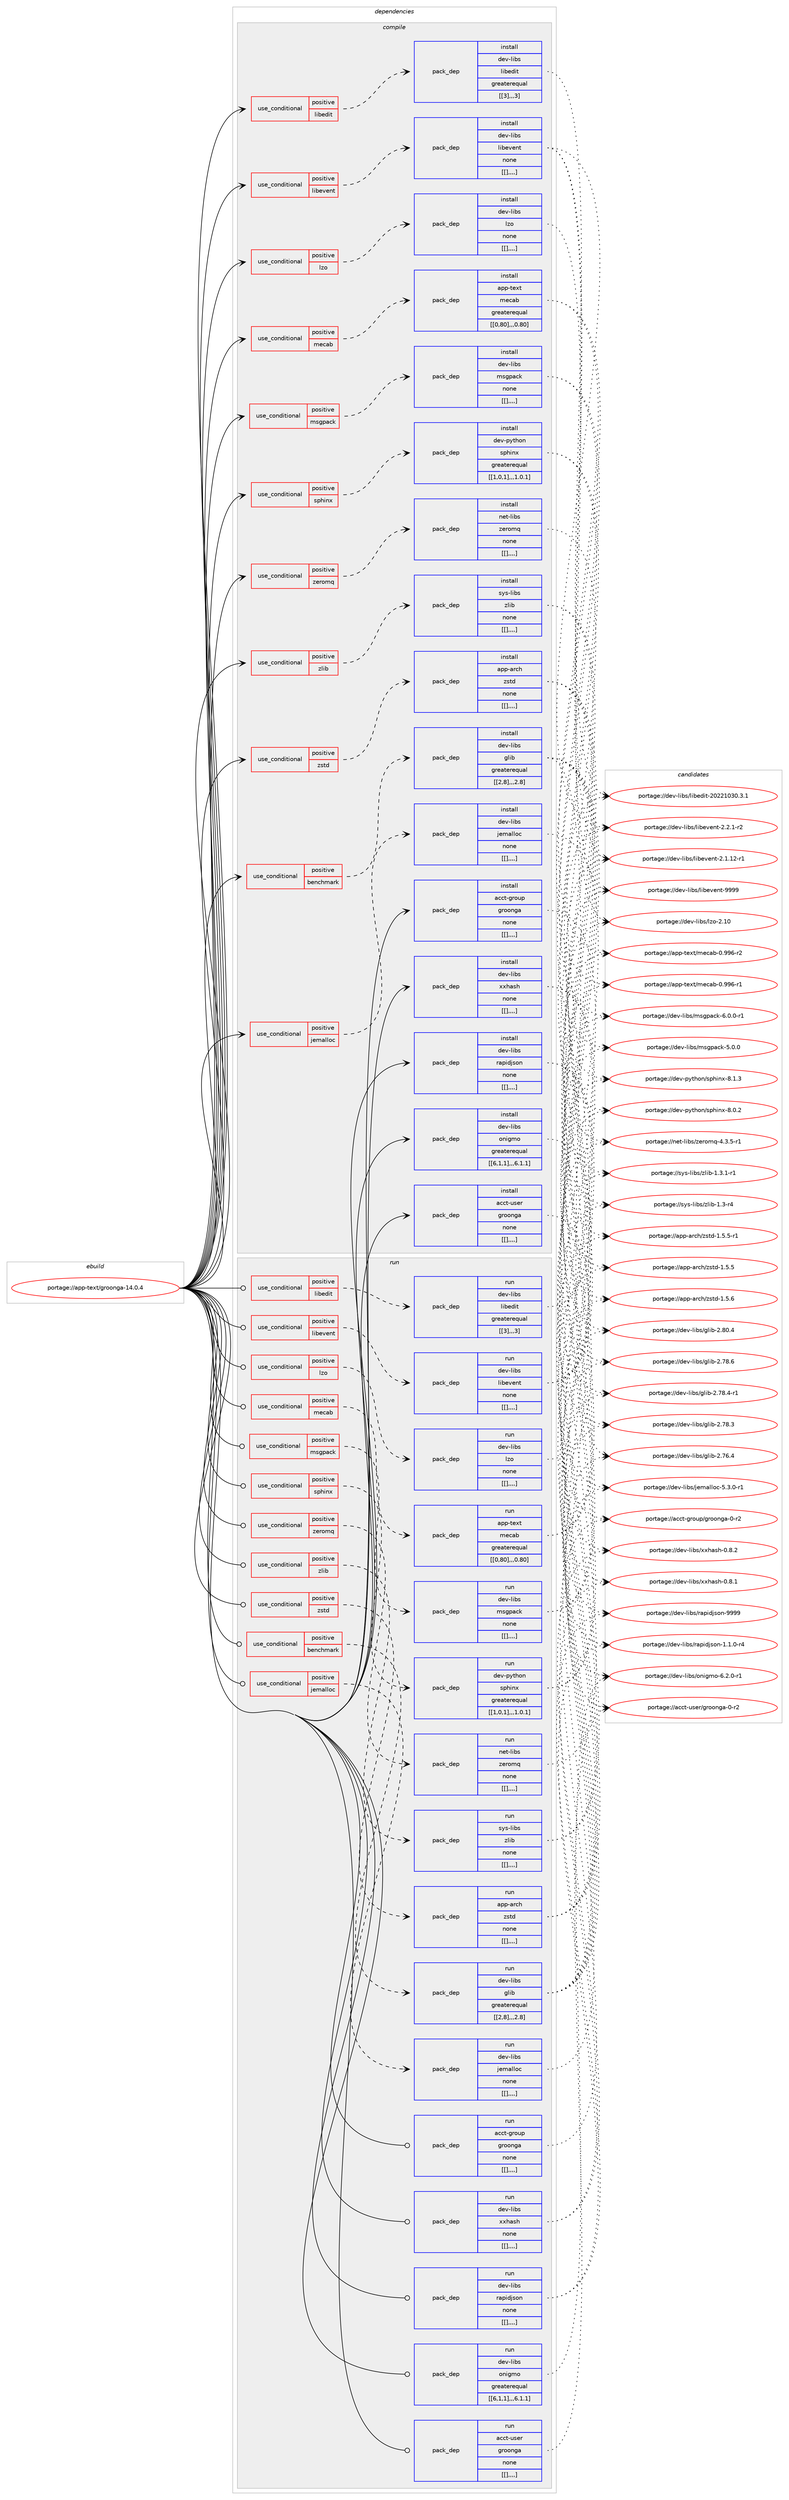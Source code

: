 digraph prolog {

# *************
# Graph options
# *************

newrank=true;
concentrate=true;
compound=true;
graph [rankdir=LR,fontname=Helvetica,fontsize=10,ranksep=1.5];#, ranksep=2.5, nodesep=0.2];
edge  [arrowhead=vee];
node  [fontname=Helvetica,fontsize=10];

# **********
# The ebuild
# **********

subgraph cluster_leftcol {
color=gray;
label=<<i>ebuild</i>>;
id [label="portage://app-text/groonga-14.0.4", color=red, width=4, href="../app-text/groonga-14.0.4.svg"];
}

# ****************
# The dependencies
# ****************

subgraph cluster_midcol {
color=gray;
label=<<i>dependencies</i>>;
subgraph cluster_compile {
fillcolor="#eeeeee";
style=filled;
label=<<i>compile</i>>;
subgraph cond16389 {
dependency57537 [label=<<TABLE BORDER="0" CELLBORDER="1" CELLSPACING="0" CELLPADDING="4"><TR><TD ROWSPAN="3" CELLPADDING="10">use_conditional</TD></TR><TR><TD>positive</TD></TR><TR><TD>benchmark</TD></TR></TABLE>>, shape=none, color=red];
subgraph pack40631 {
dependency57577 [label=<<TABLE BORDER="0" CELLBORDER="1" CELLSPACING="0" CELLPADDING="4" WIDTH="220"><TR><TD ROWSPAN="6" CELLPADDING="30">pack_dep</TD></TR><TR><TD WIDTH="110">install</TD></TR><TR><TD>dev-libs</TD></TR><TR><TD>glib</TD></TR><TR><TD>greaterequal</TD></TR><TR><TD>[[2,8],,,2.8]</TD></TR></TABLE>>, shape=none, color=blue];
}
dependency57537:e -> dependency57577:w [weight=20,style="dashed",arrowhead="vee"];
}
id:e -> dependency57537:w [weight=20,style="solid",arrowhead="vee"];
subgraph cond16401 {
dependency57669 [label=<<TABLE BORDER="0" CELLBORDER="1" CELLSPACING="0" CELLPADDING="4"><TR><TD ROWSPAN="3" CELLPADDING="10">use_conditional</TD></TR><TR><TD>positive</TD></TR><TR><TD>jemalloc</TD></TR></TABLE>>, shape=none, color=red];
subgraph pack40708 {
dependency57676 [label=<<TABLE BORDER="0" CELLBORDER="1" CELLSPACING="0" CELLPADDING="4" WIDTH="220"><TR><TD ROWSPAN="6" CELLPADDING="30">pack_dep</TD></TR><TR><TD WIDTH="110">install</TD></TR><TR><TD>dev-libs</TD></TR><TR><TD>jemalloc</TD></TR><TR><TD>none</TD></TR><TR><TD>[[],,,,]</TD></TR></TABLE>>, shape=none, color=blue];
}
dependency57669:e -> dependency57676:w [weight=20,style="dashed",arrowhead="vee"];
}
id:e -> dependency57669:w [weight=20,style="solid",arrowhead="vee"];
subgraph cond16416 {
dependency57767 [label=<<TABLE BORDER="0" CELLBORDER="1" CELLSPACING="0" CELLPADDING="4"><TR><TD ROWSPAN="3" CELLPADDING="10">use_conditional</TD></TR><TR><TD>positive</TD></TR><TR><TD>libedit</TD></TR></TABLE>>, shape=none, color=red];
subgraph pack40787 {
dependency57794 [label=<<TABLE BORDER="0" CELLBORDER="1" CELLSPACING="0" CELLPADDING="4" WIDTH="220"><TR><TD ROWSPAN="6" CELLPADDING="30">pack_dep</TD></TR><TR><TD WIDTH="110">install</TD></TR><TR><TD>dev-libs</TD></TR><TR><TD>libedit</TD></TR><TR><TD>greaterequal</TD></TR><TR><TD>[[3],,,3]</TD></TR></TABLE>>, shape=none, color=blue];
}
dependency57767:e -> dependency57794:w [weight=20,style="dashed",arrowhead="vee"];
}
id:e -> dependency57767:w [weight=20,style="solid",arrowhead="vee"];
subgraph cond16454 {
dependency57982 [label=<<TABLE BORDER="0" CELLBORDER="1" CELLSPACING="0" CELLPADDING="4"><TR><TD ROWSPAN="3" CELLPADDING="10">use_conditional</TD></TR><TR><TD>positive</TD></TR><TR><TD>libevent</TD></TR></TABLE>>, shape=none, color=red];
subgraph pack41063 {
dependency58114 [label=<<TABLE BORDER="0" CELLBORDER="1" CELLSPACING="0" CELLPADDING="4" WIDTH="220"><TR><TD ROWSPAN="6" CELLPADDING="30">pack_dep</TD></TR><TR><TD WIDTH="110">install</TD></TR><TR><TD>dev-libs</TD></TR><TR><TD>libevent</TD></TR><TR><TD>none</TD></TR><TR><TD>[[],,,,]</TD></TR></TABLE>>, shape=none, color=blue];
}
dependency57982:e -> dependency58114:w [weight=20,style="dashed",arrowhead="vee"];
}
id:e -> dependency57982:w [weight=20,style="solid",arrowhead="vee"];
subgraph cond16538 {
dependency58428 [label=<<TABLE BORDER="0" CELLBORDER="1" CELLSPACING="0" CELLPADDING="4"><TR><TD ROWSPAN="3" CELLPADDING="10">use_conditional</TD></TR><TR><TD>positive</TD></TR><TR><TD>lzo</TD></TR></TABLE>>, shape=none, color=red];
subgraph pack41349 {
dependency58469 [label=<<TABLE BORDER="0" CELLBORDER="1" CELLSPACING="0" CELLPADDING="4" WIDTH="220"><TR><TD ROWSPAN="6" CELLPADDING="30">pack_dep</TD></TR><TR><TD WIDTH="110">install</TD></TR><TR><TD>dev-libs</TD></TR><TR><TD>lzo</TD></TR><TR><TD>none</TD></TR><TR><TD>[[],,,,]</TD></TR></TABLE>>, shape=none, color=blue];
}
dependency58428:e -> dependency58469:w [weight=20,style="dashed",arrowhead="vee"];
}
id:e -> dependency58428:w [weight=20,style="solid",arrowhead="vee"];
subgraph cond16553 {
dependency58517 [label=<<TABLE BORDER="0" CELLBORDER="1" CELLSPACING="0" CELLPADDING="4"><TR><TD ROWSPAN="3" CELLPADDING="10">use_conditional</TD></TR><TR><TD>positive</TD></TR><TR><TD>mecab</TD></TR></TABLE>>, shape=none, color=red];
subgraph pack41483 {
dependency58636 [label=<<TABLE BORDER="0" CELLBORDER="1" CELLSPACING="0" CELLPADDING="4" WIDTH="220"><TR><TD ROWSPAN="6" CELLPADDING="30">pack_dep</TD></TR><TR><TD WIDTH="110">install</TD></TR><TR><TD>app-text</TD></TR><TR><TD>mecab</TD></TR><TR><TD>greaterequal</TD></TR><TR><TD>[[0,80],,,0.80]</TD></TR></TABLE>>, shape=none, color=blue];
}
dependency58517:e -> dependency58636:w [weight=20,style="dashed",arrowhead="vee"];
}
id:e -> dependency58517:w [weight=20,style="solid",arrowhead="vee"];
subgraph cond16594 {
dependency58641 [label=<<TABLE BORDER="0" CELLBORDER="1" CELLSPACING="0" CELLPADDING="4"><TR><TD ROWSPAN="3" CELLPADDING="10">use_conditional</TD></TR><TR><TD>positive</TD></TR><TR><TD>msgpack</TD></TR></TABLE>>, shape=none, color=red];
subgraph pack41492 {
dependency58643 [label=<<TABLE BORDER="0" CELLBORDER="1" CELLSPACING="0" CELLPADDING="4" WIDTH="220"><TR><TD ROWSPAN="6" CELLPADDING="30">pack_dep</TD></TR><TR><TD WIDTH="110">install</TD></TR><TR><TD>dev-libs</TD></TR><TR><TD>msgpack</TD></TR><TR><TD>none</TD></TR><TR><TD>[[],,,,]</TD></TR></TABLE>>, shape=none, color=blue];
}
dependency58641:e -> dependency58643:w [weight=20,style="dashed",arrowhead="vee"];
}
id:e -> dependency58641:w [weight=20,style="solid",arrowhead="vee"];
subgraph cond16600 {
dependency58687 [label=<<TABLE BORDER="0" CELLBORDER="1" CELLSPACING="0" CELLPADDING="4"><TR><TD ROWSPAN="3" CELLPADDING="10">use_conditional</TD></TR><TR><TD>positive</TD></TR><TR><TD>sphinx</TD></TR></TABLE>>, shape=none, color=red];
subgraph pack41525 {
dependency58689 [label=<<TABLE BORDER="0" CELLBORDER="1" CELLSPACING="0" CELLPADDING="4" WIDTH="220"><TR><TD ROWSPAN="6" CELLPADDING="30">pack_dep</TD></TR><TR><TD WIDTH="110">install</TD></TR><TR><TD>dev-python</TD></TR><TR><TD>sphinx</TD></TR><TR><TD>greaterequal</TD></TR><TR><TD>[[1,0,1],,,1.0.1]</TD></TR></TABLE>>, shape=none, color=blue];
}
dependency58687:e -> dependency58689:w [weight=20,style="dashed",arrowhead="vee"];
}
id:e -> dependency58687:w [weight=20,style="solid",arrowhead="vee"];
subgraph cond16622 {
dependency58773 [label=<<TABLE BORDER="0" CELLBORDER="1" CELLSPACING="0" CELLPADDING="4"><TR><TD ROWSPAN="3" CELLPADDING="10">use_conditional</TD></TR><TR><TD>positive</TD></TR><TR><TD>zeromq</TD></TR></TABLE>>, shape=none, color=red];
subgraph pack41607 {
dependency58797 [label=<<TABLE BORDER="0" CELLBORDER="1" CELLSPACING="0" CELLPADDING="4" WIDTH="220"><TR><TD ROWSPAN="6" CELLPADDING="30">pack_dep</TD></TR><TR><TD WIDTH="110">install</TD></TR><TR><TD>net-libs</TD></TR><TR><TD>zeromq</TD></TR><TR><TD>none</TD></TR><TR><TD>[[],,,,]</TD></TR></TABLE>>, shape=none, color=blue];
}
dependency58773:e -> dependency58797:w [weight=20,style="dashed",arrowhead="vee"];
}
id:e -> dependency58773:w [weight=20,style="solid",arrowhead="vee"];
subgraph cond16631 {
dependency58828 [label=<<TABLE BORDER="0" CELLBORDER="1" CELLSPACING="0" CELLPADDING="4"><TR><TD ROWSPAN="3" CELLPADDING="10">use_conditional</TD></TR><TR><TD>positive</TD></TR><TR><TD>zlib</TD></TR></TABLE>>, shape=none, color=red];
subgraph pack41625 {
dependency58906 [label=<<TABLE BORDER="0" CELLBORDER="1" CELLSPACING="0" CELLPADDING="4" WIDTH="220"><TR><TD ROWSPAN="6" CELLPADDING="30">pack_dep</TD></TR><TR><TD WIDTH="110">install</TD></TR><TR><TD>sys-libs</TD></TR><TR><TD>zlib</TD></TR><TR><TD>none</TD></TR><TR><TD>[[],,,,]</TD></TR></TABLE>>, shape=none, color=blue];
}
dependency58828:e -> dependency58906:w [weight=20,style="dashed",arrowhead="vee"];
}
id:e -> dependency58828:w [weight=20,style="solid",arrowhead="vee"];
subgraph cond16660 {
dependency58945 [label=<<TABLE BORDER="0" CELLBORDER="1" CELLSPACING="0" CELLPADDING="4"><TR><TD ROWSPAN="3" CELLPADDING="10">use_conditional</TD></TR><TR><TD>positive</TD></TR><TR><TD>zstd</TD></TR></TABLE>>, shape=none, color=red];
subgraph pack41754 {
dependency59059 [label=<<TABLE BORDER="0" CELLBORDER="1" CELLSPACING="0" CELLPADDING="4" WIDTH="220"><TR><TD ROWSPAN="6" CELLPADDING="30">pack_dep</TD></TR><TR><TD WIDTH="110">install</TD></TR><TR><TD>app-arch</TD></TR><TR><TD>zstd</TD></TR><TR><TD>none</TD></TR><TR><TD>[[],,,,]</TD></TR></TABLE>>, shape=none, color=blue];
}
dependency58945:e -> dependency59059:w [weight=20,style="dashed",arrowhead="vee"];
}
id:e -> dependency58945:w [weight=20,style="solid",arrowhead="vee"];
subgraph pack41837 {
dependency59082 [label=<<TABLE BORDER="0" CELLBORDER="1" CELLSPACING="0" CELLPADDING="4" WIDTH="220"><TR><TD ROWSPAN="6" CELLPADDING="30">pack_dep</TD></TR><TR><TD WIDTH="110">install</TD></TR><TR><TD>acct-group</TD></TR><TR><TD>groonga</TD></TR><TR><TD>none</TD></TR><TR><TD>[[],,,,]</TD></TR></TABLE>>, shape=none, color=blue];
}
id:e -> dependency59082:w [weight=20,style="solid",arrowhead="vee"];
subgraph pack41864 {
dependency59117 [label=<<TABLE BORDER="0" CELLBORDER="1" CELLSPACING="0" CELLPADDING="4" WIDTH="220"><TR><TD ROWSPAN="6" CELLPADDING="30">pack_dep</TD></TR><TR><TD WIDTH="110">install</TD></TR><TR><TD>acct-user</TD></TR><TR><TD>groonga</TD></TR><TR><TD>none</TD></TR><TR><TD>[[],,,,]</TD></TR></TABLE>>, shape=none, color=blue];
}
id:e -> dependency59117:w [weight=20,style="solid",arrowhead="vee"];
subgraph pack41904 {
dependency59169 [label=<<TABLE BORDER="0" CELLBORDER="1" CELLSPACING="0" CELLPADDING="4" WIDTH="220"><TR><TD ROWSPAN="6" CELLPADDING="30">pack_dep</TD></TR><TR><TD WIDTH="110">install</TD></TR><TR><TD>dev-libs</TD></TR><TR><TD>onigmo</TD></TR><TR><TD>greaterequal</TD></TR><TR><TD>[[6,1,1],,,6.1.1]</TD></TR></TABLE>>, shape=none, color=blue];
}
id:e -> dependency59169:w [weight=20,style="solid",arrowhead="vee"];
subgraph pack41912 {
dependency59175 [label=<<TABLE BORDER="0" CELLBORDER="1" CELLSPACING="0" CELLPADDING="4" WIDTH="220"><TR><TD ROWSPAN="6" CELLPADDING="30">pack_dep</TD></TR><TR><TD WIDTH="110">install</TD></TR><TR><TD>dev-libs</TD></TR><TR><TD>rapidjson</TD></TR><TR><TD>none</TD></TR><TR><TD>[[],,,,]</TD></TR></TABLE>>, shape=none, color=blue];
}
id:e -> dependency59175:w [weight=20,style="solid",arrowhead="vee"];
subgraph pack41933 {
dependency59207 [label=<<TABLE BORDER="0" CELLBORDER="1" CELLSPACING="0" CELLPADDING="4" WIDTH="220"><TR><TD ROWSPAN="6" CELLPADDING="30">pack_dep</TD></TR><TR><TD WIDTH="110">install</TD></TR><TR><TD>dev-libs</TD></TR><TR><TD>xxhash</TD></TR><TR><TD>none</TD></TR><TR><TD>[[],,,,]</TD></TR></TABLE>>, shape=none, color=blue];
}
id:e -> dependency59207:w [weight=20,style="solid",arrowhead="vee"];
}
subgraph cluster_compileandrun {
fillcolor="#eeeeee";
style=filled;
label=<<i>compile and run</i>>;
}
subgraph cluster_run {
fillcolor="#eeeeee";
style=filled;
label=<<i>run</i>>;
subgraph cond16713 {
dependency59264 [label=<<TABLE BORDER="0" CELLBORDER="1" CELLSPACING="0" CELLPADDING="4"><TR><TD ROWSPAN="3" CELLPADDING="10">use_conditional</TD></TR><TR><TD>positive</TD></TR><TR><TD>benchmark</TD></TR></TABLE>>, shape=none, color=red];
subgraph pack42016 {
dependency59315 [label=<<TABLE BORDER="0" CELLBORDER="1" CELLSPACING="0" CELLPADDING="4" WIDTH="220"><TR><TD ROWSPAN="6" CELLPADDING="30">pack_dep</TD></TR><TR><TD WIDTH="110">run</TD></TR><TR><TD>dev-libs</TD></TR><TR><TD>glib</TD></TR><TR><TD>greaterequal</TD></TR><TR><TD>[[2,8],,,2.8]</TD></TR></TABLE>>, shape=none, color=blue];
}
dependency59264:e -> dependency59315:w [weight=20,style="dashed",arrowhead="vee"];
}
id:e -> dependency59264:w [weight=20,style="solid",arrowhead="odot"];
subgraph cond16725 {
dependency59343 [label=<<TABLE BORDER="0" CELLBORDER="1" CELLSPACING="0" CELLPADDING="4"><TR><TD ROWSPAN="3" CELLPADDING="10">use_conditional</TD></TR><TR><TD>positive</TD></TR><TR><TD>jemalloc</TD></TR></TABLE>>, shape=none, color=red];
subgraph pack42070 {
dependency59385 [label=<<TABLE BORDER="0" CELLBORDER="1" CELLSPACING="0" CELLPADDING="4" WIDTH="220"><TR><TD ROWSPAN="6" CELLPADDING="30">pack_dep</TD></TR><TR><TD WIDTH="110">run</TD></TR><TR><TD>dev-libs</TD></TR><TR><TD>jemalloc</TD></TR><TR><TD>none</TD></TR><TR><TD>[[],,,,]</TD></TR></TABLE>>, shape=none, color=blue];
}
dependency59343:e -> dependency59385:w [weight=20,style="dashed",arrowhead="vee"];
}
id:e -> dependency59343:w [weight=20,style="solid",arrowhead="odot"];
subgraph cond16740 {
dependency59418 [label=<<TABLE BORDER="0" CELLBORDER="1" CELLSPACING="0" CELLPADDING="4"><TR><TD ROWSPAN="3" CELLPADDING="10">use_conditional</TD></TR><TR><TD>positive</TD></TR><TR><TD>libedit</TD></TR></TABLE>>, shape=none, color=red];
subgraph pack42109 {
dependency59448 [label=<<TABLE BORDER="0" CELLBORDER="1" CELLSPACING="0" CELLPADDING="4" WIDTH="220"><TR><TD ROWSPAN="6" CELLPADDING="30">pack_dep</TD></TR><TR><TD WIDTH="110">run</TD></TR><TR><TD>dev-libs</TD></TR><TR><TD>libedit</TD></TR><TR><TD>greaterequal</TD></TR><TR><TD>[[3],,,3]</TD></TR></TABLE>>, shape=none, color=blue];
}
dependency59418:e -> dependency59448:w [weight=20,style="dashed",arrowhead="vee"];
}
id:e -> dependency59418:w [weight=20,style="solid",arrowhead="odot"];
subgraph cond16768 {
dependency59538 [label=<<TABLE BORDER="0" CELLBORDER="1" CELLSPACING="0" CELLPADDING="4"><TR><TD ROWSPAN="3" CELLPADDING="10">use_conditional</TD></TR><TR><TD>positive</TD></TR><TR><TD>libevent</TD></TR></TABLE>>, shape=none, color=red];
subgraph pack42198 {
dependency59562 [label=<<TABLE BORDER="0" CELLBORDER="1" CELLSPACING="0" CELLPADDING="4" WIDTH="220"><TR><TD ROWSPAN="6" CELLPADDING="30">pack_dep</TD></TR><TR><TD WIDTH="110">run</TD></TR><TR><TD>dev-libs</TD></TR><TR><TD>libevent</TD></TR><TR><TD>none</TD></TR><TR><TD>[[],,,,]</TD></TR></TABLE>>, shape=none, color=blue];
}
dependency59538:e -> dependency59562:w [weight=20,style="dashed",arrowhead="vee"];
}
id:e -> dependency59538:w [weight=20,style="solid",arrowhead="odot"];
subgraph cond16778 {
dependency59580 [label=<<TABLE BORDER="0" CELLBORDER="1" CELLSPACING="0" CELLPADDING="4"><TR><TD ROWSPAN="3" CELLPADDING="10">use_conditional</TD></TR><TR><TD>positive</TD></TR><TR><TD>lzo</TD></TR></TABLE>>, shape=none, color=red];
subgraph pack42228 {
dependency59582 [label=<<TABLE BORDER="0" CELLBORDER="1" CELLSPACING="0" CELLPADDING="4" WIDTH="220"><TR><TD ROWSPAN="6" CELLPADDING="30">pack_dep</TD></TR><TR><TD WIDTH="110">run</TD></TR><TR><TD>dev-libs</TD></TR><TR><TD>lzo</TD></TR><TR><TD>none</TD></TR><TR><TD>[[],,,,]</TD></TR></TABLE>>, shape=none, color=blue];
}
dependency59580:e -> dependency59582:w [weight=20,style="dashed",arrowhead="vee"];
}
id:e -> dependency59580:w [weight=20,style="solid",arrowhead="odot"];
subgraph cond16791 {
dependency59627 [label=<<TABLE BORDER="0" CELLBORDER="1" CELLSPACING="0" CELLPADDING="4"><TR><TD ROWSPAN="3" CELLPADDING="10">use_conditional</TD></TR><TR><TD>positive</TD></TR><TR><TD>mecab</TD></TR></TABLE>>, shape=none, color=red];
subgraph pack42272 {
dependency59641 [label=<<TABLE BORDER="0" CELLBORDER="1" CELLSPACING="0" CELLPADDING="4" WIDTH="220"><TR><TD ROWSPAN="6" CELLPADDING="30">pack_dep</TD></TR><TR><TD WIDTH="110">run</TD></TR><TR><TD>app-text</TD></TR><TR><TD>mecab</TD></TR><TR><TD>greaterequal</TD></TR><TR><TD>[[0,80],,,0.80]</TD></TR></TABLE>>, shape=none, color=blue];
}
dependency59627:e -> dependency59641:w [weight=20,style="dashed",arrowhead="vee"];
}
id:e -> dependency59627:w [weight=20,style="solid",arrowhead="odot"];
subgraph cond16803 {
dependency59650 [label=<<TABLE BORDER="0" CELLBORDER="1" CELLSPACING="0" CELLPADDING="4"><TR><TD ROWSPAN="3" CELLPADDING="10">use_conditional</TD></TR><TR><TD>positive</TD></TR><TR><TD>msgpack</TD></TR></TABLE>>, shape=none, color=red];
subgraph pack42278 {
dependency59654 [label=<<TABLE BORDER="0" CELLBORDER="1" CELLSPACING="0" CELLPADDING="4" WIDTH="220"><TR><TD ROWSPAN="6" CELLPADDING="30">pack_dep</TD></TR><TR><TD WIDTH="110">run</TD></TR><TR><TD>dev-libs</TD></TR><TR><TD>msgpack</TD></TR><TR><TD>none</TD></TR><TR><TD>[[],,,,]</TD></TR></TABLE>>, shape=none, color=blue];
}
dependency59650:e -> dependency59654:w [weight=20,style="dashed",arrowhead="vee"];
}
id:e -> dependency59650:w [weight=20,style="solid",arrowhead="odot"];
subgraph cond16811 {
dependency59682 [label=<<TABLE BORDER="0" CELLBORDER="1" CELLSPACING="0" CELLPADDING="4"><TR><TD ROWSPAN="3" CELLPADDING="10">use_conditional</TD></TR><TR><TD>positive</TD></TR><TR><TD>sphinx</TD></TR></TABLE>>, shape=none, color=red];
subgraph pack42320 {
dependency59732 [label=<<TABLE BORDER="0" CELLBORDER="1" CELLSPACING="0" CELLPADDING="4" WIDTH="220"><TR><TD ROWSPAN="6" CELLPADDING="30">pack_dep</TD></TR><TR><TD WIDTH="110">run</TD></TR><TR><TD>dev-python</TD></TR><TR><TD>sphinx</TD></TR><TR><TD>greaterequal</TD></TR><TR><TD>[[1,0,1],,,1.0.1]</TD></TR></TABLE>>, shape=none, color=blue];
}
dependency59682:e -> dependency59732:w [weight=20,style="dashed",arrowhead="vee"];
}
id:e -> dependency59682:w [weight=20,style="solid",arrowhead="odot"];
subgraph cond16823 {
dependency59779 [label=<<TABLE BORDER="0" CELLBORDER="1" CELLSPACING="0" CELLPADDING="4"><TR><TD ROWSPAN="3" CELLPADDING="10">use_conditional</TD></TR><TR><TD>positive</TD></TR><TR><TD>zeromq</TD></TR></TABLE>>, shape=none, color=red];
subgraph pack42379 {
dependency59793 [label=<<TABLE BORDER="0" CELLBORDER="1" CELLSPACING="0" CELLPADDING="4" WIDTH="220"><TR><TD ROWSPAN="6" CELLPADDING="30">pack_dep</TD></TR><TR><TD WIDTH="110">run</TD></TR><TR><TD>net-libs</TD></TR><TR><TD>zeromq</TD></TR><TR><TD>none</TD></TR><TR><TD>[[],,,,]</TD></TR></TABLE>>, shape=none, color=blue];
}
dependency59779:e -> dependency59793:w [weight=20,style="dashed",arrowhead="vee"];
}
id:e -> dependency59779:w [weight=20,style="solid",arrowhead="odot"];
subgraph cond16839 {
dependency59812 [label=<<TABLE BORDER="0" CELLBORDER="1" CELLSPACING="0" CELLPADDING="4"><TR><TD ROWSPAN="3" CELLPADDING="10">use_conditional</TD></TR><TR><TD>positive</TD></TR><TR><TD>zlib</TD></TR></TABLE>>, shape=none, color=red];
subgraph pack42415 {
dependency59830 [label=<<TABLE BORDER="0" CELLBORDER="1" CELLSPACING="0" CELLPADDING="4" WIDTH="220"><TR><TD ROWSPAN="6" CELLPADDING="30">pack_dep</TD></TR><TR><TD WIDTH="110">run</TD></TR><TR><TD>sys-libs</TD></TR><TR><TD>zlib</TD></TR><TR><TD>none</TD></TR><TR><TD>[[],,,,]</TD></TR></TABLE>>, shape=none, color=blue];
}
dependency59812:e -> dependency59830:w [weight=20,style="dashed",arrowhead="vee"];
}
id:e -> dependency59812:w [weight=20,style="solid",arrowhead="odot"];
subgraph cond16851 {
dependency59890 [label=<<TABLE BORDER="0" CELLBORDER="1" CELLSPACING="0" CELLPADDING="4"><TR><TD ROWSPAN="3" CELLPADDING="10">use_conditional</TD></TR><TR><TD>positive</TD></TR><TR><TD>zstd</TD></TR></TABLE>>, shape=none, color=red];
subgraph pack42484 {
dependency59923 [label=<<TABLE BORDER="0" CELLBORDER="1" CELLSPACING="0" CELLPADDING="4" WIDTH="220"><TR><TD ROWSPAN="6" CELLPADDING="30">pack_dep</TD></TR><TR><TD WIDTH="110">run</TD></TR><TR><TD>app-arch</TD></TR><TR><TD>zstd</TD></TR><TR><TD>none</TD></TR><TR><TD>[[],,,,]</TD></TR></TABLE>>, shape=none, color=blue];
}
dependency59890:e -> dependency59923:w [weight=20,style="dashed",arrowhead="vee"];
}
id:e -> dependency59890:w [weight=20,style="solid",arrowhead="odot"];
subgraph pack42500 {
dependency59939 [label=<<TABLE BORDER="0" CELLBORDER="1" CELLSPACING="0" CELLPADDING="4" WIDTH="220"><TR><TD ROWSPAN="6" CELLPADDING="30">pack_dep</TD></TR><TR><TD WIDTH="110">run</TD></TR><TR><TD>acct-group</TD></TR><TR><TD>groonga</TD></TR><TR><TD>none</TD></TR><TR><TD>[[],,,,]</TD></TR></TABLE>>, shape=none, color=blue];
}
id:e -> dependency59939:w [weight=20,style="solid",arrowhead="odot"];
subgraph pack42515 {
dependency59975 [label=<<TABLE BORDER="0" CELLBORDER="1" CELLSPACING="0" CELLPADDING="4" WIDTH="220"><TR><TD ROWSPAN="6" CELLPADDING="30">pack_dep</TD></TR><TR><TD WIDTH="110">run</TD></TR><TR><TD>acct-user</TD></TR><TR><TD>groonga</TD></TR><TR><TD>none</TD></TR><TR><TD>[[],,,,]</TD></TR></TABLE>>, shape=none, color=blue];
}
id:e -> dependency59975:w [weight=20,style="solid",arrowhead="odot"];
subgraph pack42542 {
dependency60032 [label=<<TABLE BORDER="0" CELLBORDER="1" CELLSPACING="0" CELLPADDING="4" WIDTH="220"><TR><TD ROWSPAN="6" CELLPADDING="30">pack_dep</TD></TR><TR><TD WIDTH="110">run</TD></TR><TR><TD>dev-libs</TD></TR><TR><TD>onigmo</TD></TR><TR><TD>greaterequal</TD></TR><TR><TD>[[6,1,1],,,6.1.1]</TD></TR></TABLE>>, shape=none, color=blue];
}
id:e -> dependency60032:w [weight=20,style="solid",arrowhead="odot"];
subgraph pack42621 {
dependency60162 [label=<<TABLE BORDER="0" CELLBORDER="1" CELLSPACING="0" CELLPADDING="4" WIDTH="220"><TR><TD ROWSPAN="6" CELLPADDING="30">pack_dep</TD></TR><TR><TD WIDTH="110">run</TD></TR><TR><TD>dev-libs</TD></TR><TR><TD>rapidjson</TD></TR><TR><TD>none</TD></TR><TR><TD>[[],,,,]</TD></TR></TABLE>>, shape=none, color=blue];
}
id:e -> dependency60162:w [weight=20,style="solid",arrowhead="odot"];
subgraph pack42695 {
dependency60164 [label=<<TABLE BORDER="0" CELLBORDER="1" CELLSPACING="0" CELLPADDING="4" WIDTH="220"><TR><TD ROWSPAN="6" CELLPADDING="30">pack_dep</TD></TR><TR><TD WIDTH="110">run</TD></TR><TR><TD>dev-libs</TD></TR><TR><TD>xxhash</TD></TR><TR><TD>none</TD></TR><TR><TD>[[],,,,]</TD></TR></TABLE>>, shape=none, color=blue];
}
id:e -> dependency60164:w [weight=20,style="solid",arrowhead="odot"];
}
}

# **************
# The candidates
# **************

subgraph cluster_choices {
rank=same;
color=gray;
label=<<i>candidates</i>>;

subgraph choice40864 {
color=black;
nodesep=1;
choice1001011184510810598115471031081059845504656484652 [label="portage://dev-libs/glib-2.80.4", color=red, width=4,href="../dev-libs/glib-2.80.4.svg"];
choice1001011184510810598115471031081059845504655564654 [label="portage://dev-libs/glib-2.78.6", color=red, width=4,href="../dev-libs/glib-2.78.6.svg"];
choice10010111845108105981154710310810598455046555646524511449 [label="portage://dev-libs/glib-2.78.4-r1", color=red, width=4,href="../dev-libs/glib-2.78.4-r1.svg"];
choice1001011184510810598115471031081059845504655564651 [label="portage://dev-libs/glib-2.78.3", color=red, width=4,href="../dev-libs/glib-2.78.3.svg"];
choice1001011184510810598115471031081059845504655544652 [label="portage://dev-libs/glib-2.76.4", color=red, width=4,href="../dev-libs/glib-2.76.4.svg"];
dependency57577:e -> choice1001011184510810598115471031081059845504656484652:w [style=dotted,weight="100"];
dependency57577:e -> choice1001011184510810598115471031081059845504655564654:w [style=dotted,weight="100"];
dependency57577:e -> choice10010111845108105981154710310810598455046555646524511449:w [style=dotted,weight="100"];
dependency57577:e -> choice1001011184510810598115471031081059845504655564651:w [style=dotted,weight="100"];
dependency57577:e -> choice1001011184510810598115471031081059845504655544652:w [style=dotted,weight="100"];
}
subgraph choice40870 {
color=black;
nodesep=1;
choice10010111845108105981154710610110997108108111994553465146484511449 [label="portage://dev-libs/jemalloc-5.3.0-r1", color=red, width=4,href="../dev-libs/jemalloc-5.3.0-r1.svg"];
dependency57676:e -> choice10010111845108105981154710610110997108108111994553465146484511449:w [style=dotted,weight="100"];
}
subgraph choice40873 {
color=black;
nodesep=1;
choice1001011184510810598115471081059810110010511645504850504948514846514649 [label="portage://dev-libs/libedit-20221030.3.1", color=red, width=4,href="../dev-libs/libedit-20221030.3.1.svg"];
dependency57794:e -> choice1001011184510810598115471081059810110010511645504850504948514846514649:w [style=dotted,weight="100"];
}
subgraph choice40898 {
color=black;
nodesep=1;
choice100101118451081059811547108105981011181011101164557575757 [label="portage://dev-libs/libevent-9999", color=red, width=4,href="../dev-libs/libevent-9999.svg"];
choice100101118451081059811547108105981011181011101164550465046494511450 [label="portage://dev-libs/libevent-2.2.1-r2", color=red, width=4,href="../dev-libs/libevent-2.2.1-r2.svg"];
choice10010111845108105981154710810598101118101110116455046494649504511449 [label="portage://dev-libs/libevent-2.1.12-r1", color=red, width=4,href="../dev-libs/libevent-2.1.12-r1.svg"];
dependency58114:e -> choice100101118451081059811547108105981011181011101164557575757:w [style=dotted,weight="100"];
dependency58114:e -> choice100101118451081059811547108105981011181011101164550465046494511450:w [style=dotted,weight="100"];
dependency58114:e -> choice10010111845108105981154710810598101118101110116455046494649504511449:w [style=dotted,weight="100"];
}
subgraph choice40901 {
color=black;
nodesep=1;
choice1001011184510810598115471081221114550464948 [label="portage://dev-libs/lzo-2.10", color=red, width=4,href="../dev-libs/lzo-2.10.svg"];
dependency58469:e -> choice1001011184510810598115471081221114550464948:w [style=dotted,weight="100"];
}
subgraph choice40912 {
color=black;
nodesep=1;
choice9711211245116101120116471091019997984548465757544511450 [label="portage://app-text/mecab-0.996-r2", color=red, width=4,href="../app-text/mecab-0.996-r2.svg"];
choice9711211245116101120116471091019997984548465757544511449 [label="portage://app-text/mecab-0.996-r1", color=red, width=4,href="../app-text/mecab-0.996-r1.svg"];
dependency58636:e -> choice9711211245116101120116471091019997984548465757544511450:w [style=dotted,weight="100"];
dependency58636:e -> choice9711211245116101120116471091019997984548465757544511449:w [style=dotted,weight="100"];
}
subgraph choice40946 {
color=black;
nodesep=1;
choice10010111845108105981154710911510311297991074554464846484511449 [label="portage://dev-libs/msgpack-6.0.0-r1", color=red, width=4,href="../dev-libs/msgpack-6.0.0-r1.svg"];
choice1001011184510810598115471091151031129799107455346484648 [label="portage://dev-libs/msgpack-5.0.0", color=red, width=4,href="../dev-libs/msgpack-5.0.0.svg"];
dependency58643:e -> choice10010111845108105981154710911510311297991074554464846484511449:w [style=dotted,weight="100"];
dependency58643:e -> choice1001011184510810598115471091151031129799107455346484648:w [style=dotted,weight="100"];
}
subgraph choice40953 {
color=black;
nodesep=1;
choice1001011184511212111610411111047115112104105110120455646494651 [label="portage://dev-python/sphinx-8.1.3", color=red, width=4,href="../dev-python/sphinx-8.1.3.svg"];
choice1001011184511212111610411111047115112104105110120455646484650 [label="portage://dev-python/sphinx-8.0.2", color=red, width=4,href="../dev-python/sphinx-8.0.2.svg"];
dependency58689:e -> choice1001011184511212111610411111047115112104105110120455646494651:w [style=dotted,weight="100"];
dependency58689:e -> choice1001011184511212111610411111047115112104105110120455646484650:w [style=dotted,weight="100"];
}
subgraph choice40956 {
color=black;
nodesep=1;
choice1101011164510810598115471221011141111091134552465146534511449 [label="portage://net-libs/zeromq-4.3.5-r1", color=red, width=4,href="../net-libs/zeromq-4.3.5-r1.svg"];
dependency58797:e -> choice1101011164510810598115471221011141111091134552465146534511449:w [style=dotted,weight="100"];
}
subgraph choice40958 {
color=black;
nodesep=1;
choice115121115451081059811547122108105984549465146494511449 [label="portage://sys-libs/zlib-1.3.1-r1", color=red, width=4,href="../sys-libs/zlib-1.3.1-r1.svg"];
choice11512111545108105981154712210810598454946514511452 [label="portage://sys-libs/zlib-1.3-r4", color=red, width=4,href="../sys-libs/zlib-1.3-r4.svg"];
dependency58906:e -> choice115121115451081059811547122108105984549465146494511449:w [style=dotted,weight="100"];
dependency58906:e -> choice11512111545108105981154712210810598454946514511452:w [style=dotted,weight="100"];
}
subgraph choice40961 {
color=black;
nodesep=1;
choice9711211245971149910447122115116100454946534654 [label="portage://app-arch/zstd-1.5.6", color=red, width=4,href="../app-arch/zstd-1.5.6.svg"];
choice97112112459711499104471221151161004549465346534511449 [label="portage://app-arch/zstd-1.5.5-r1", color=red, width=4,href="../app-arch/zstd-1.5.5-r1.svg"];
choice9711211245971149910447122115116100454946534653 [label="portage://app-arch/zstd-1.5.5", color=red, width=4,href="../app-arch/zstd-1.5.5.svg"];
dependency59059:e -> choice9711211245971149910447122115116100454946534654:w [style=dotted,weight="100"];
dependency59059:e -> choice97112112459711499104471221151161004549465346534511449:w [style=dotted,weight="100"];
dependency59059:e -> choice9711211245971149910447122115116100454946534653:w [style=dotted,weight="100"];
}
subgraph choice40962 {
color=black;
nodesep=1;
choice97999911645103114111117112471031141111111101039745484511450 [label="portage://acct-group/groonga-0-r2", color=red, width=4,href="../acct-group/groonga-0-r2.svg"];
dependency59082:e -> choice97999911645103114111117112471031141111111101039745484511450:w [style=dotted,weight="100"];
}
subgraph choice40963 {
color=black;
nodesep=1;
choice97999911645117115101114471031141111111101039745484511450 [label="portage://acct-user/groonga-0-r2", color=red, width=4,href="../acct-user/groonga-0-r2.svg"];
dependency59117:e -> choice97999911645117115101114471031141111111101039745484511450:w [style=dotted,weight="100"];
}
subgraph choice40975 {
color=black;
nodesep=1;
choice1001011184510810598115471111101051031091114554465046484511449 [label="portage://dev-libs/onigmo-6.2.0-r1", color=red, width=4,href="../dev-libs/onigmo-6.2.0-r1.svg"];
dependency59169:e -> choice1001011184510810598115471111101051031091114554465046484511449:w [style=dotted,weight="100"];
}
subgraph choice40979 {
color=black;
nodesep=1;
choice100101118451081059811547114971121051001061151111104557575757 [label="portage://dev-libs/rapidjson-9999", color=red, width=4,href="../dev-libs/rapidjson-9999.svg"];
choice100101118451081059811547114971121051001061151111104549464946484511452 [label="portage://dev-libs/rapidjson-1.1.0-r4", color=red, width=4,href="../dev-libs/rapidjson-1.1.0-r4.svg"];
dependency59175:e -> choice100101118451081059811547114971121051001061151111104557575757:w [style=dotted,weight="100"];
dependency59175:e -> choice100101118451081059811547114971121051001061151111104549464946484511452:w [style=dotted,weight="100"];
}
subgraph choice40983 {
color=black;
nodesep=1;
choice10010111845108105981154712012010497115104454846564650 [label="portage://dev-libs/xxhash-0.8.2", color=red, width=4,href="../dev-libs/xxhash-0.8.2.svg"];
choice10010111845108105981154712012010497115104454846564649 [label="portage://dev-libs/xxhash-0.8.1", color=red, width=4,href="../dev-libs/xxhash-0.8.1.svg"];
dependency59207:e -> choice10010111845108105981154712012010497115104454846564650:w [style=dotted,weight="100"];
dependency59207:e -> choice10010111845108105981154712012010497115104454846564649:w [style=dotted,weight="100"];
}
subgraph choice40986 {
color=black;
nodesep=1;
choice1001011184510810598115471031081059845504656484652 [label="portage://dev-libs/glib-2.80.4", color=red, width=4,href="../dev-libs/glib-2.80.4.svg"];
choice1001011184510810598115471031081059845504655564654 [label="portage://dev-libs/glib-2.78.6", color=red, width=4,href="../dev-libs/glib-2.78.6.svg"];
choice10010111845108105981154710310810598455046555646524511449 [label="portage://dev-libs/glib-2.78.4-r1", color=red, width=4,href="../dev-libs/glib-2.78.4-r1.svg"];
choice1001011184510810598115471031081059845504655564651 [label="portage://dev-libs/glib-2.78.3", color=red, width=4,href="../dev-libs/glib-2.78.3.svg"];
choice1001011184510810598115471031081059845504655544652 [label="portage://dev-libs/glib-2.76.4", color=red, width=4,href="../dev-libs/glib-2.76.4.svg"];
dependency59315:e -> choice1001011184510810598115471031081059845504656484652:w [style=dotted,weight="100"];
dependency59315:e -> choice1001011184510810598115471031081059845504655564654:w [style=dotted,weight="100"];
dependency59315:e -> choice10010111845108105981154710310810598455046555646524511449:w [style=dotted,weight="100"];
dependency59315:e -> choice1001011184510810598115471031081059845504655564651:w [style=dotted,weight="100"];
dependency59315:e -> choice1001011184510810598115471031081059845504655544652:w [style=dotted,weight="100"];
}
subgraph choice41005 {
color=black;
nodesep=1;
choice10010111845108105981154710610110997108108111994553465146484511449 [label="portage://dev-libs/jemalloc-5.3.0-r1", color=red, width=4,href="../dev-libs/jemalloc-5.3.0-r1.svg"];
dependency59385:e -> choice10010111845108105981154710610110997108108111994553465146484511449:w [style=dotted,weight="100"];
}
subgraph choice41009 {
color=black;
nodesep=1;
choice1001011184510810598115471081059810110010511645504850504948514846514649 [label="portage://dev-libs/libedit-20221030.3.1", color=red, width=4,href="../dev-libs/libedit-20221030.3.1.svg"];
dependency59448:e -> choice1001011184510810598115471081059810110010511645504850504948514846514649:w [style=dotted,weight="100"];
}
subgraph choice41013 {
color=black;
nodesep=1;
choice100101118451081059811547108105981011181011101164557575757 [label="portage://dev-libs/libevent-9999", color=red, width=4,href="../dev-libs/libevent-9999.svg"];
choice100101118451081059811547108105981011181011101164550465046494511450 [label="portage://dev-libs/libevent-2.2.1-r2", color=red, width=4,href="../dev-libs/libevent-2.2.1-r2.svg"];
choice10010111845108105981154710810598101118101110116455046494649504511449 [label="portage://dev-libs/libevent-2.1.12-r1", color=red, width=4,href="../dev-libs/libevent-2.1.12-r1.svg"];
dependency59562:e -> choice100101118451081059811547108105981011181011101164557575757:w [style=dotted,weight="100"];
dependency59562:e -> choice100101118451081059811547108105981011181011101164550465046494511450:w [style=dotted,weight="100"];
dependency59562:e -> choice10010111845108105981154710810598101118101110116455046494649504511449:w [style=dotted,weight="100"];
}
subgraph choice41017 {
color=black;
nodesep=1;
choice1001011184510810598115471081221114550464948 [label="portage://dev-libs/lzo-2.10", color=red, width=4,href="../dev-libs/lzo-2.10.svg"];
dependency59582:e -> choice1001011184510810598115471081221114550464948:w [style=dotted,weight="100"];
}
subgraph choice41036 {
color=black;
nodesep=1;
choice9711211245116101120116471091019997984548465757544511450 [label="portage://app-text/mecab-0.996-r2", color=red, width=4,href="../app-text/mecab-0.996-r2.svg"];
choice9711211245116101120116471091019997984548465757544511449 [label="portage://app-text/mecab-0.996-r1", color=red, width=4,href="../app-text/mecab-0.996-r1.svg"];
dependency59641:e -> choice9711211245116101120116471091019997984548465757544511450:w [style=dotted,weight="100"];
dependency59641:e -> choice9711211245116101120116471091019997984548465757544511449:w [style=dotted,weight="100"];
}
subgraph choice41038 {
color=black;
nodesep=1;
choice10010111845108105981154710911510311297991074554464846484511449 [label="portage://dev-libs/msgpack-6.0.0-r1", color=red, width=4,href="../dev-libs/msgpack-6.0.0-r1.svg"];
choice1001011184510810598115471091151031129799107455346484648 [label="portage://dev-libs/msgpack-5.0.0", color=red, width=4,href="../dev-libs/msgpack-5.0.0.svg"];
dependency59654:e -> choice10010111845108105981154710911510311297991074554464846484511449:w [style=dotted,weight="100"];
dependency59654:e -> choice1001011184510810598115471091151031129799107455346484648:w [style=dotted,weight="100"];
}
subgraph choice41054 {
color=black;
nodesep=1;
choice1001011184511212111610411111047115112104105110120455646494651 [label="portage://dev-python/sphinx-8.1.3", color=red, width=4,href="../dev-python/sphinx-8.1.3.svg"];
choice1001011184511212111610411111047115112104105110120455646484650 [label="portage://dev-python/sphinx-8.0.2", color=red, width=4,href="../dev-python/sphinx-8.0.2.svg"];
dependency59732:e -> choice1001011184511212111610411111047115112104105110120455646494651:w [style=dotted,weight="100"];
dependency59732:e -> choice1001011184511212111610411111047115112104105110120455646484650:w [style=dotted,weight="100"];
}
subgraph choice41055 {
color=black;
nodesep=1;
choice1101011164510810598115471221011141111091134552465146534511449 [label="portage://net-libs/zeromq-4.3.5-r1", color=red, width=4,href="../net-libs/zeromq-4.3.5-r1.svg"];
dependency59793:e -> choice1101011164510810598115471221011141111091134552465146534511449:w [style=dotted,weight="100"];
}
subgraph choice41094 {
color=black;
nodesep=1;
choice115121115451081059811547122108105984549465146494511449 [label="portage://sys-libs/zlib-1.3.1-r1", color=red, width=4,href="../sys-libs/zlib-1.3.1-r1.svg"];
choice11512111545108105981154712210810598454946514511452 [label="portage://sys-libs/zlib-1.3-r4", color=red, width=4,href="../sys-libs/zlib-1.3-r4.svg"];
dependency59830:e -> choice115121115451081059811547122108105984549465146494511449:w [style=dotted,weight="100"];
dependency59830:e -> choice11512111545108105981154712210810598454946514511452:w [style=dotted,weight="100"];
}
subgraph choice41101 {
color=black;
nodesep=1;
choice9711211245971149910447122115116100454946534654 [label="portage://app-arch/zstd-1.5.6", color=red, width=4,href="../app-arch/zstd-1.5.6.svg"];
choice97112112459711499104471221151161004549465346534511449 [label="portage://app-arch/zstd-1.5.5-r1", color=red, width=4,href="../app-arch/zstd-1.5.5-r1.svg"];
choice9711211245971149910447122115116100454946534653 [label="portage://app-arch/zstd-1.5.5", color=red, width=4,href="../app-arch/zstd-1.5.5.svg"];
dependency59923:e -> choice9711211245971149910447122115116100454946534654:w [style=dotted,weight="100"];
dependency59923:e -> choice97112112459711499104471221151161004549465346534511449:w [style=dotted,weight="100"];
dependency59923:e -> choice9711211245971149910447122115116100454946534653:w [style=dotted,weight="100"];
}
subgraph choice41108 {
color=black;
nodesep=1;
choice97999911645103114111117112471031141111111101039745484511450 [label="portage://acct-group/groonga-0-r2", color=red, width=4,href="../acct-group/groonga-0-r2.svg"];
dependency59939:e -> choice97999911645103114111117112471031141111111101039745484511450:w [style=dotted,weight="100"];
}
subgraph choice41191 {
color=black;
nodesep=1;
choice97999911645117115101114471031141111111101039745484511450 [label="portage://acct-user/groonga-0-r2", color=red, width=4,href="../acct-user/groonga-0-r2.svg"];
dependency59975:e -> choice97999911645117115101114471031141111111101039745484511450:w [style=dotted,weight="100"];
}
subgraph choice41194 {
color=black;
nodesep=1;
choice1001011184510810598115471111101051031091114554465046484511449 [label="portage://dev-libs/onigmo-6.2.0-r1", color=red, width=4,href="../dev-libs/onigmo-6.2.0-r1.svg"];
dependency60032:e -> choice1001011184510810598115471111101051031091114554465046484511449:w [style=dotted,weight="100"];
}
subgraph choice41196 {
color=black;
nodesep=1;
choice100101118451081059811547114971121051001061151111104557575757 [label="portage://dev-libs/rapidjson-9999", color=red, width=4,href="../dev-libs/rapidjson-9999.svg"];
choice100101118451081059811547114971121051001061151111104549464946484511452 [label="portage://dev-libs/rapidjson-1.1.0-r4", color=red, width=4,href="../dev-libs/rapidjson-1.1.0-r4.svg"];
dependency60162:e -> choice100101118451081059811547114971121051001061151111104557575757:w [style=dotted,weight="100"];
dependency60162:e -> choice100101118451081059811547114971121051001061151111104549464946484511452:w [style=dotted,weight="100"];
}
subgraph choice41249 {
color=black;
nodesep=1;
choice10010111845108105981154712012010497115104454846564650 [label="portage://dev-libs/xxhash-0.8.2", color=red, width=4,href="../dev-libs/xxhash-0.8.2.svg"];
choice10010111845108105981154712012010497115104454846564649 [label="portage://dev-libs/xxhash-0.8.1", color=red, width=4,href="../dev-libs/xxhash-0.8.1.svg"];
dependency60164:e -> choice10010111845108105981154712012010497115104454846564650:w [style=dotted,weight="100"];
dependency60164:e -> choice10010111845108105981154712012010497115104454846564649:w [style=dotted,weight="100"];
}
}

}
